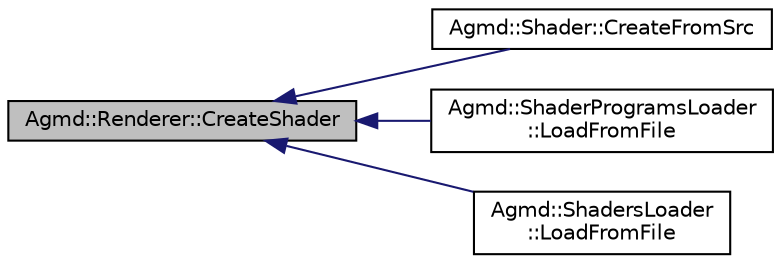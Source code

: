 digraph "Agmd::Renderer::CreateShader"
{
  edge [fontname="Helvetica",fontsize="10",labelfontname="Helvetica",labelfontsize="10"];
  node [fontname="Helvetica",fontsize="10",shape=record];
  rankdir="LR";
  Node1 [label="Agmd::Renderer::CreateShader",height=0.2,width=0.4,color="black", fillcolor="grey75", style="filled" fontcolor="black"];
  Node1 -> Node2 [dir="back",color="midnightblue",fontsize="10",style="solid",fontname="Helvetica"];
  Node2 [label="Agmd::Shader::CreateFromSrc",height=0.2,width=0.4,color="black", fillcolor="white", style="filled",URL="$class_agmd_1_1_shader.html#a2dc34f7d92749e837404ac3ef9c72736"];
  Node1 -> Node3 [dir="back",color="midnightblue",fontsize="10",style="solid",fontname="Helvetica"];
  Node3 [label="Agmd::ShaderProgramsLoader\l::LoadFromFile",height=0.2,width=0.4,color="black", fillcolor="white", style="filled",URL="$class_agmd_1_1_shader_programs_loader.html#a38d58ed500a1678d9000e317dd038101"];
  Node1 -> Node4 [dir="back",color="midnightblue",fontsize="10",style="solid",fontname="Helvetica"];
  Node4 [label="Agmd::ShadersLoader\l::LoadFromFile",height=0.2,width=0.4,color="black", fillcolor="white", style="filled",URL="$class_agmd_1_1_shaders_loader.html#a0a75b8e31b200efb7e64f65d4ce773f3"];
}
